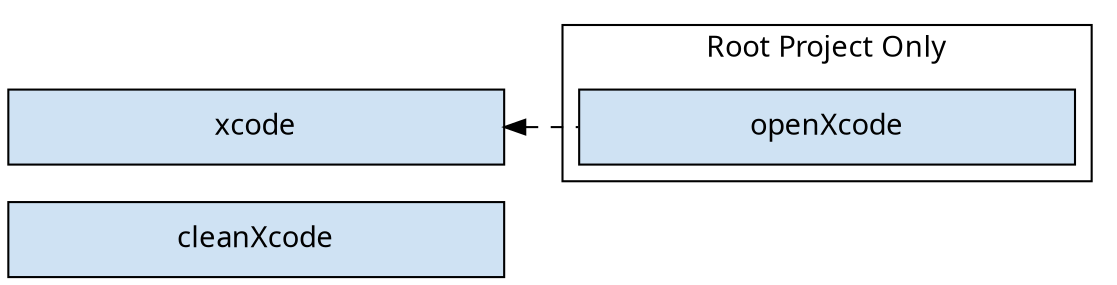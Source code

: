 digraph xcodeTaskGraph {
  graph [ dpi = 100, fontname="Sans"];
  node [fontname = "Sans"];
  edge [fontname = "Sans"];
  node [shape=rectangle, fixedsize=true, width=3.3, height=0.5];
  node [style=filled, fillcolor="#cfe2f3"]
  rankdir=LR

  subgraph cluster_rootProject {
      label = "Root Project Only"
      openXcode
  }

  xcode -> openXcode[dir=back, style=dashed]

  xcode -> cleanXcode[style=invis]
  {rank=same xcode cleanXcode}
}
